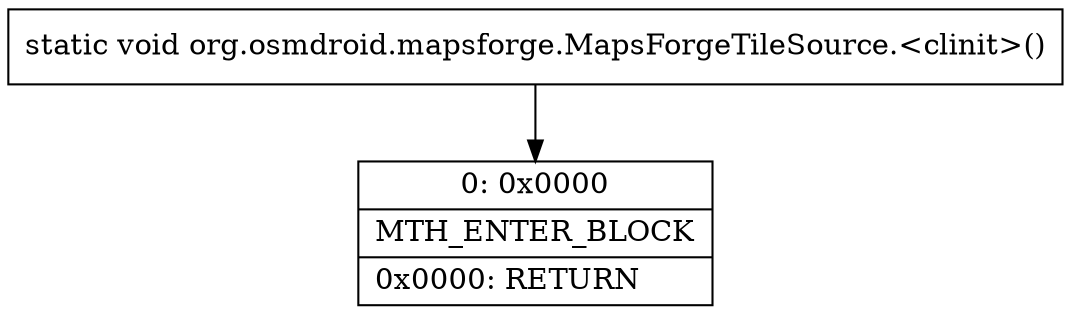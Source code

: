 digraph "CFG fororg.osmdroid.mapsforge.MapsForgeTileSource.\<clinit\>()V" {
Node_0 [shape=record,label="{0\:\ 0x0000|MTH_ENTER_BLOCK\l|0x0000: RETURN   \l}"];
MethodNode[shape=record,label="{static void org.osmdroid.mapsforge.MapsForgeTileSource.\<clinit\>() }"];
MethodNode -> Node_0;
}

